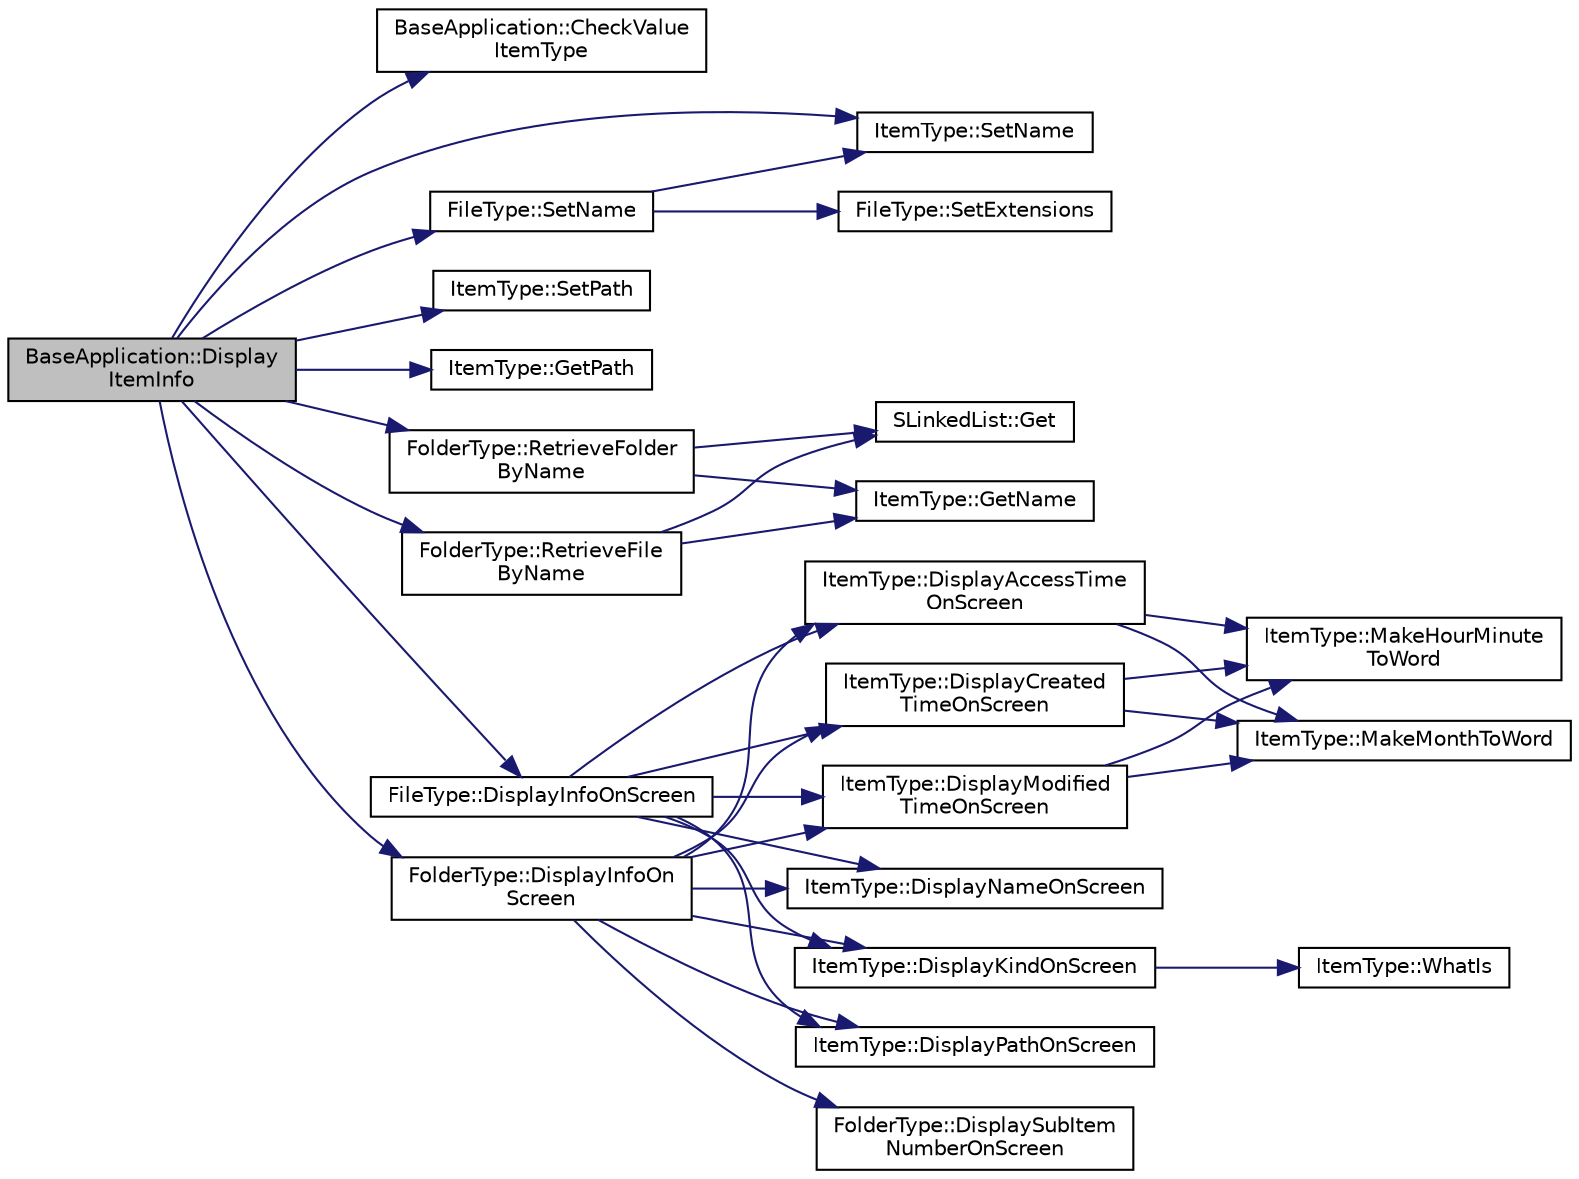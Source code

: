 digraph "BaseApplication::DisplayItemInfo"
{
 // LATEX_PDF_SIZE
  edge [fontname="Helvetica",fontsize="10",labelfontname="Helvetica",labelfontsize="10"];
  node [fontname="Helvetica",fontsize="10",shape=record];
  rankdir="LR";
  Node120 [label="BaseApplication::Display\lItemInfo",height=0.2,width=0.4,color="black", fillcolor="grey75", style="filled", fontcolor="black",tooltip="Display the Current Item Information which is in currentfolder on Screen. @detail operation info [Val..."];
  Node120 -> Node121 [color="midnightblue",fontsize="10",style="solid",fontname="Helvetica"];
  Node121 [label="BaseApplication::CheckValue\lItemType",height=0.2,width=0.4,color="black", fillcolor="white", style="filled",URL="$class_base_application.html#ad64a38a56c42072975d8b87cfec294ab",tooltip="Check ItemType and Value is right."];
  Node120 -> Node122 [color="midnightblue",fontsize="10",style="solid",fontname="Helvetica"];
  Node122 [label="FileType::SetName",height=0.2,width=0.4,color="black", fillcolor="white", style="filled",URL="$class_file_type.html#a7c9ca3f10dfef3030006550fd0099ce7",tooltip="Set File Name. @detail also Set Extensions."];
  Node122 -> Node123 [color="midnightblue",fontsize="10",style="solid",fontname="Helvetica"];
  Node123 [label="ItemType::SetName",height=0.2,width=0.4,color="black", fillcolor="white", style="filled",URL="$class_item_type.html#aea24328c7ff5e5b1c04599bba74d2f80",tooltip="Set Item Name."];
  Node122 -> Node124 [color="midnightblue",fontsize="10",style="solid",fontname="Helvetica"];
  Node124 [label="FileType::SetExtensions",height=0.2,width=0.4,color="black", fillcolor="white", style="filled",URL="$class_file_type.html#a0ed4831bb1173cc6a4a660afa58a5401",tooltip="Set Extensions. @detail Do not use this except reading data!"];
  Node120 -> Node125 [color="midnightblue",fontsize="10",style="solid",fontname="Helvetica"];
  Node125 [label="ItemType::SetPath",height=0.2,width=0.4,color="black", fillcolor="white", style="filled",URL="$class_item_type.html#a6388a6b8b947b1a75d2a7342ae0b95c3",tooltip="Set Item path."];
  Node120 -> Node126 [color="midnightblue",fontsize="10",style="solid",fontname="Helvetica"];
  Node126 [label="ItemType::GetPath",height=0.2,width=0.4,color="black", fillcolor="white", style="filled",URL="$class_item_type.html#a12779ddd429e3fac928c8ade27b12107",tooltip="Get Item path."];
  Node120 -> Node127 [color="midnightblue",fontsize="10",style="solid",fontname="Helvetica"];
  Node127 [label="FolderType::RetrieveFile\lByName",height=0.2,width=0.4,color="black", fillcolor="white", style="filled",URL="$class_folder_type.html#a7afb0c8f8068f546d3de46816b60c64e",tooltip="Retrieve one File you search in Current Folder."];
  Node127 -> Node128 [color="midnightblue",fontsize="10",style="solid",fontname="Helvetica"];
  Node128 [label="ItemType::GetName",height=0.2,width=0.4,color="black", fillcolor="white", style="filled",URL="$class_item_type.html#a6a8650790e4d0c8a212574cf77e23cb9",tooltip="Get Item name."];
  Node127 -> Node129 [color="midnightblue",fontsize="10",style="solid",fontname="Helvetica"];
  Node129 [label="SLinkedList::Get",height=0.2,width=0.4,color="black", fillcolor="white", style="filled",URL="$class_s_linked_list.html#aff7b5da944f6452eed8bb29b392e621b",tooltip="get the data which has same in the list.(Sequential Search)"];
  Node120 -> Node130 [color="midnightblue",fontsize="10",style="solid",fontname="Helvetica"];
  Node130 [label="FileType::DisplayInfoOnScreen",height=0.2,width=0.4,color="black", fillcolor="white", style="filled",URL="$class_file_type.html#a0cb789c731bc317db67ff5e8b604a61b",tooltip="Display file Info on screen."];
  Node130 -> Node131 [color="midnightblue",fontsize="10",style="solid",fontname="Helvetica"];
  Node131 [label="ItemType::DisplayNameOnScreen",height=0.2,width=0.4,color="black", fillcolor="white", style="filled",URL="$class_item_type.html#a9533339965f24def60e48eaead2be08b",tooltip="Display Item Name on screen."];
  Node130 -> Node132 [color="midnightblue",fontsize="10",style="solid",fontname="Helvetica"];
  Node132 [label="ItemType::DisplayKindOnScreen",height=0.2,width=0.4,color="black", fillcolor="white", style="filled",URL="$class_item_type.html#ade53ef633d2eb9a0187e8ffb9a2bb45a",tooltip="Display Item Kind on screen."];
  Node132 -> Node133 [color="midnightblue",fontsize="10",style="solid",fontname="Helvetica"];
  Node133 [label="ItemType::WhatIs",height=0.2,width=0.4,color="black", fillcolor="white", style="filled",URL="$class_item_type.html#afd795276499e9f8a5ce163d51694440f",tooltip="Get ItemType kind."];
  Node130 -> Node134 [color="midnightblue",fontsize="10",style="solid",fontname="Helvetica"];
  Node134 [label="ItemType::DisplayPathOnScreen",height=0.2,width=0.4,color="black", fillcolor="white", style="filled",URL="$class_item_type.html#a65fe1e7258d88b5c212f35eb69604511",tooltip="Display Item Path on screen."];
  Node130 -> Node135 [color="midnightblue",fontsize="10",style="solid",fontname="Helvetica"];
  Node135 [label="ItemType::DisplayCreated\lTimeOnScreen",height=0.2,width=0.4,color="black", fillcolor="white", style="filled",URL="$class_item_type.html#aad2a741c6c1bf7560439be835835467a",tooltip="Display Item Created Time on screen."];
  Node135 -> Node136 [color="midnightblue",fontsize="10",style="solid",fontname="Helvetica"];
  Node136 [label="ItemType::MakeMonthToWord",height=0.2,width=0.4,color="black", fillcolor="white", style="filled",URL="$class_item_type.html#a78b1b6a0b65a5c9e5e744ac70c0d57a1",tooltip="generate Month \"mm\" to word"];
  Node135 -> Node137 [color="midnightblue",fontsize="10",style="solid",fontname="Helvetica"];
  Node137 [label="ItemType::MakeHourMinute\lToWord",height=0.2,width=0.4,color="black", fillcolor="white", style="filled",URL="$class_item_type.html#a8bb2fb38a8263d044aeae28c411492ce",tooltip="generate hour,minute \"hhmm\" to Am,Pm(return)"];
  Node130 -> Node138 [color="midnightblue",fontsize="10",style="solid",fontname="Helvetica"];
  Node138 [label="ItemType::DisplayModified\lTimeOnScreen",height=0.2,width=0.4,color="black", fillcolor="white", style="filled",URL="$class_item_type.html#ad860b88413f013c854e176738742a49d",tooltip="Display Item Modified Time on screen."];
  Node138 -> Node136 [color="midnightblue",fontsize="10",style="solid",fontname="Helvetica"];
  Node138 -> Node137 [color="midnightblue",fontsize="10",style="solid",fontname="Helvetica"];
  Node130 -> Node139 [color="midnightblue",fontsize="10",style="solid",fontname="Helvetica"];
  Node139 [label="ItemType::DisplayAccessTime\lOnScreen",height=0.2,width=0.4,color="black", fillcolor="white", style="filled",URL="$class_item_type.html#a1c5dd730d0501cc0e232f1f24493f59f",tooltip="Display Item Access Time on screen."];
  Node139 -> Node136 [color="midnightblue",fontsize="10",style="solid",fontname="Helvetica"];
  Node139 -> Node137 [color="midnightblue",fontsize="10",style="solid",fontname="Helvetica"];
  Node120 -> Node123 [color="midnightblue",fontsize="10",style="solid",fontname="Helvetica"];
  Node120 -> Node140 [color="midnightblue",fontsize="10",style="solid",fontname="Helvetica"];
  Node140 [label="FolderType::RetrieveFolder\lByName",height=0.2,width=0.4,color="black", fillcolor="white", style="filled",URL="$class_folder_type.html#a96ed5c758b3cd662fd431b58a8870279",tooltip="Retrieve one Folder you search in Current Folder."];
  Node140 -> Node128 [color="midnightblue",fontsize="10",style="solid",fontname="Helvetica"];
  Node140 -> Node129 [color="midnightblue",fontsize="10",style="solid",fontname="Helvetica"];
  Node120 -> Node141 [color="midnightblue",fontsize="10",style="solid",fontname="Helvetica"];
  Node141 [label="FolderType::DisplayInfoOn\lScreen",height=0.2,width=0.4,color="black", fillcolor="white", style="filled",URL="$class_folder_type.html#a85827a860398d67cfd077cf6c82273c1",tooltip="Display Folder Info on screen."];
  Node141 -> Node131 [color="midnightblue",fontsize="10",style="solid",fontname="Helvetica"];
  Node141 -> Node132 [color="midnightblue",fontsize="10",style="solid",fontname="Helvetica"];
  Node141 -> Node142 [color="midnightblue",fontsize="10",style="solid",fontname="Helvetica"];
  Node142 [label="FolderType::DisplaySubItem\lNumberOnScreen",height=0.2,width=0.4,color="black", fillcolor="white", style="filled",URL="$class_folder_type.html#ac436ca0f7348cb783a224a465918308e",tooltip="Display SubItemNum on screen."];
  Node141 -> Node134 [color="midnightblue",fontsize="10",style="solid",fontname="Helvetica"];
  Node141 -> Node135 [color="midnightblue",fontsize="10",style="solid",fontname="Helvetica"];
  Node141 -> Node138 [color="midnightblue",fontsize="10",style="solid",fontname="Helvetica"];
  Node141 -> Node139 [color="midnightblue",fontsize="10",style="solid",fontname="Helvetica"];
}
